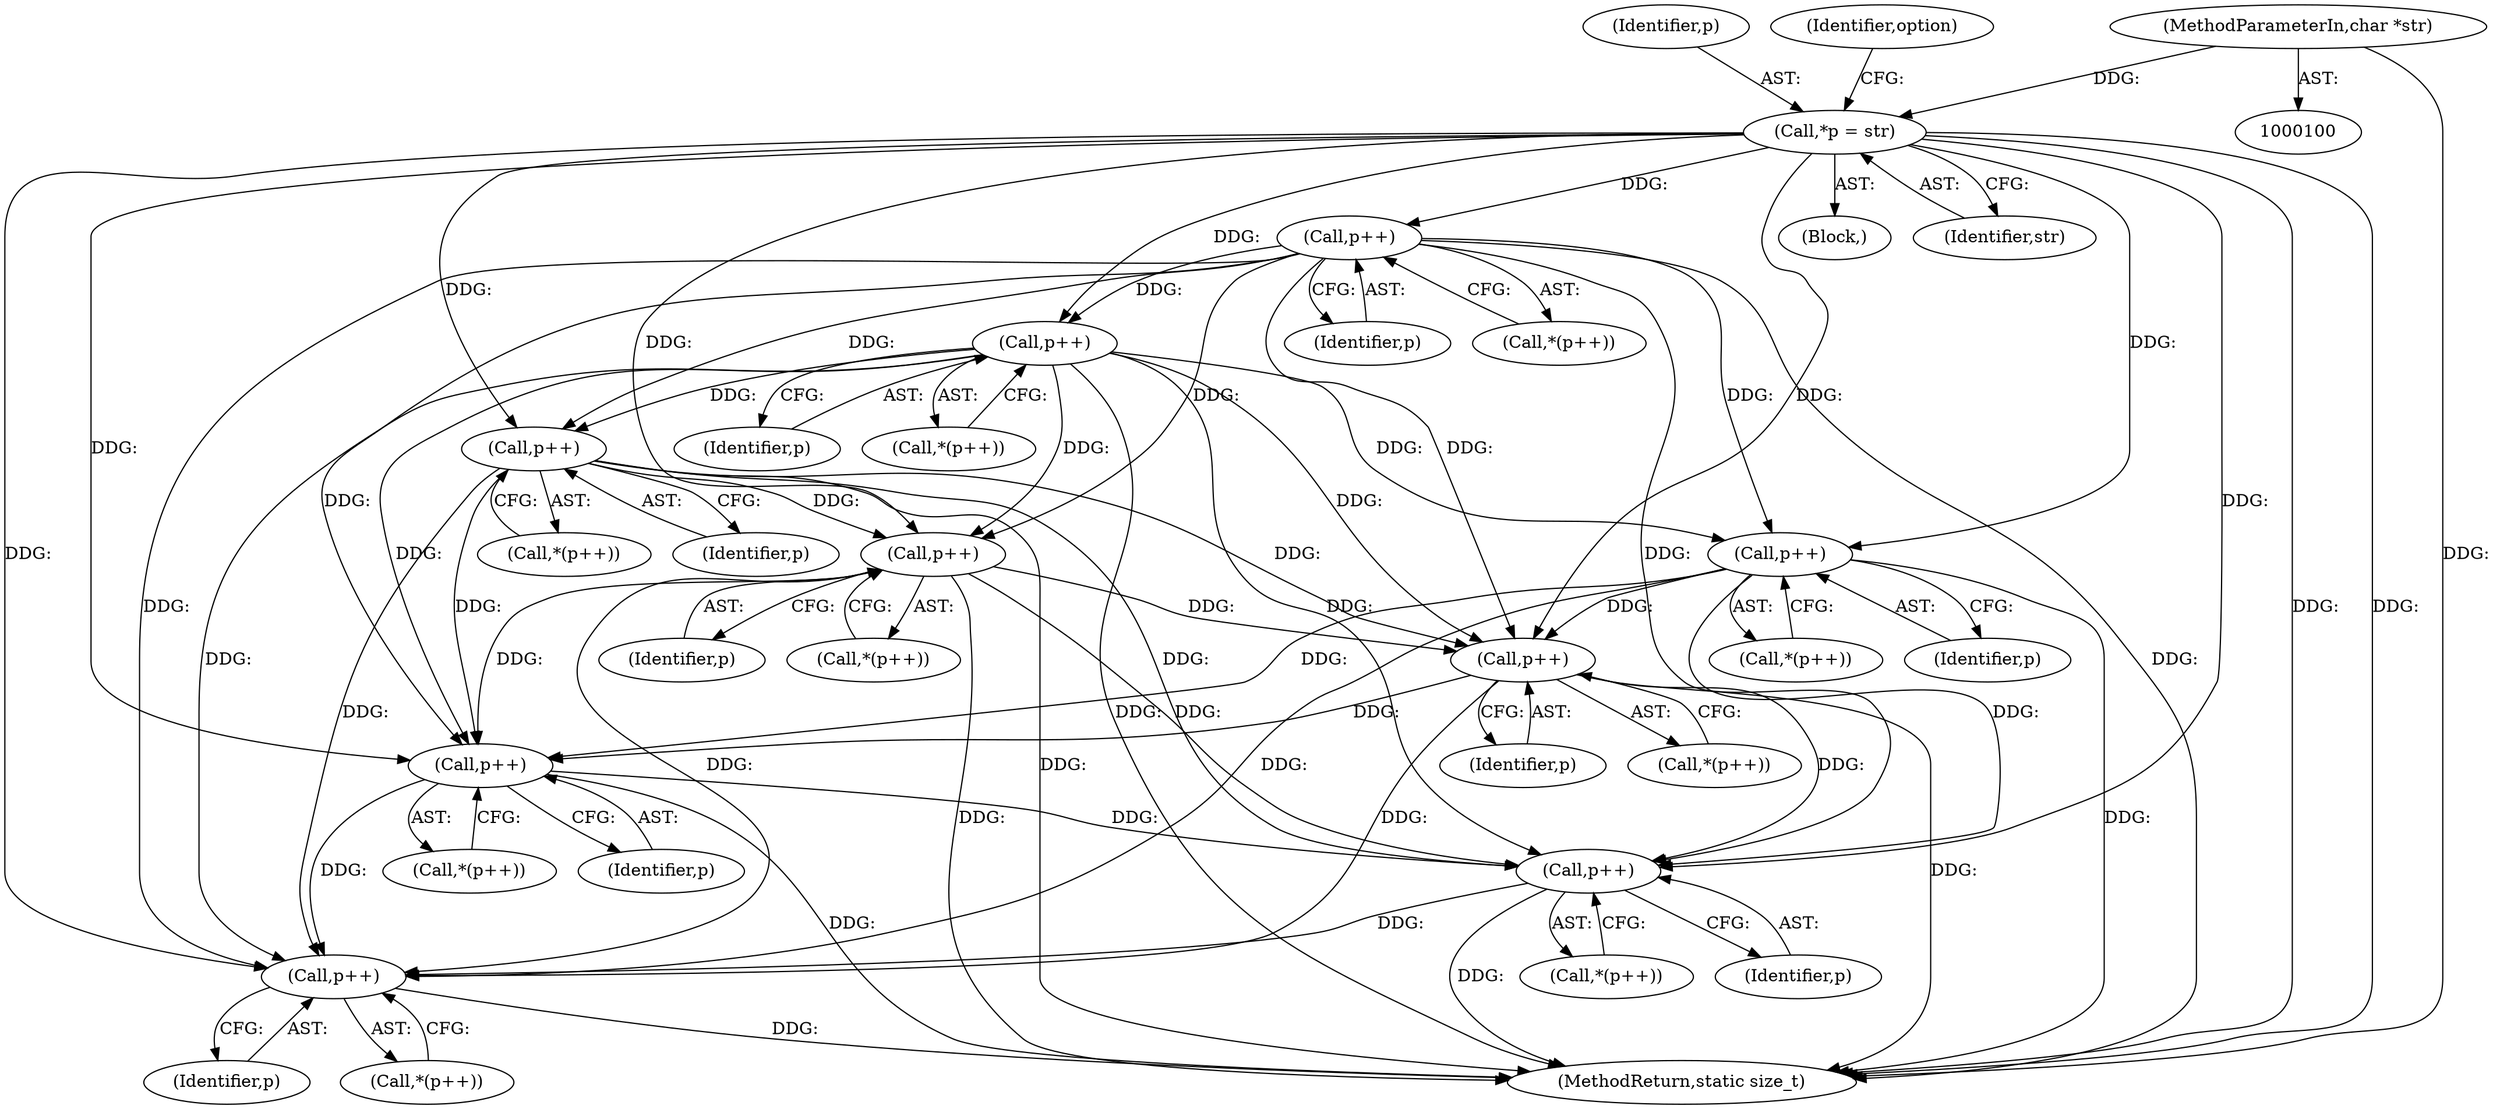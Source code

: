 digraph "0_php-src_5b597a2e5b28e2d5a52fc1be13f425f08f47cb62?w=1_2@pointer" {
"1000115" [label="(Call,*p = str)"];
"1000101" [label="(MethodParameterIn,char *str)"];
"1000135" [label="(Call,p++)"];
"1000156" [label="(Call,p++)"];
"1000181" [label="(Call,p++)"];
"1000246" [label="(Call,p++)"];
"1000267" [label="(Call,p++)"];
"1000360" [label="(Call,p++)"];
"1000374" [label="(Call,p++)"];
"1000204" [label="(Call,p++)"];
"1000225" [label="(Call,p++)"];
"1000105" [label="(Block,)"];
"1000374" [label="(Call,p++)"];
"1000157" [label="(Identifier,p)"];
"1000115" [label="(Call,*p = str)"];
"1000136" [label="(Identifier,p)"];
"1000267" [label="(Call,p++)"];
"1000266" [label="(Call,*(p++))"];
"1000116" [label="(Identifier,p)"];
"1000182" [label="(Identifier,p)"];
"1000134" [label="(Call,*(p++))"];
"1000224" [label="(Call,*(p++))"];
"1000156" [label="(Call,p++)"];
"1000180" [label="(Call,*(p++))"];
"1000204" [label="(Call,p++)"];
"1000375" [label="(Identifier,p)"];
"1000135" [label="(Call,p++)"];
"1000359" [label="(Call,*(p++))"];
"1000226" [label="(Identifier,p)"];
"1000117" [label="(Identifier,str)"];
"1000247" [label="(Identifier,p)"];
"1000360" [label="(Call,p++)"];
"1000361" [label="(Identifier,p)"];
"1000246" [label="(Call,p++)"];
"1000155" [label="(Call,*(p++))"];
"1000245" [label="(Call,*(p++))"];
"1000203" [label="(Call,*(p++))"];
"1000181" [label="(Call,p++)"];
"1000225" [label="(Call,p++)"];
"1000101" [label="(MethodParameterIn,char *str)"];
"1000388" [label="(MethodReturn,static size_t)"];
"1000122" [label="(Identifier,option)"];
"1000268" [label="(Identifier,p)"];
"1000373" [label="(Call,*(p++))"];
"1000205" [label="(Identifier,p)"];
"1000115" -> "1000105"  [label="AST: "];
"1000115" -> "1000117"  [label="CFG: "];
"1000116" -> "1000115"  [label="AST: "];
"1000117" -> "1000115"  [label="AST: "];
"1000122" -> "1000115"  [label="CFG: "];
"1000115" -> "1000388"  [label="DDG: "];
"1000115" -> "1000388"  [label="DDG: "];
"1000101" -> "1000115"  [label="DDG: "];
"1000115" -> "1000135"  [label="DDG: "];
"1000115" -> "1000156"  [label="DDG: "];
"1000115" -> "1000181"  [label="DDG: "];
"1000115" -> "1000204"  [label="DDG: "];
"1000115" -> "1000225"  [label="DDG: "];
"1000115" -> "1000246"  [label="DDG: "];
"1000115" -> "1000267"  [label="DDG: "];
"1000115" -> "1000360"  [label="DDG: "];
"1000115" -> "1000374"  [label="DDG: "];
"1000101" -> "1000100"  [label="AST: "];
"1000101" -> "1000388"  [label="DDG: "];
"1000135" -> "1000134"  [label="AST: "];
"1000135" -> "1000136"  [label="CFG: "];
"1000136" -> "1000135"  [label="AST: "];
"1000134" -> "1000135"  [label="CFG: "];
"1000135" -> "1000388"  [label="DDG: "];
"1000135" -> "1000156"  [label="DDG: "];
"1000135" -> "1000181"  [label="DDG: "];
"1000135" -> "1000204"  [label="DDG: "];
"1000135" -> "1000225"  [label="DDG: "];
"1000135" -> "1000246"  [label="DDG: "];
"1000135" -> "1000267"  [label="DDG: "];
"1000135" -> "1000360"  [label="DDG: "];
"1000135" -> "1000374"  [label="DDG: "];
"1000156" -> "1000155"  [label="AST: "];
"1000156" -> "1000157"  [label="CFG: "];
"1000157" -> "1000156"  [label="AST: "];
"1000155" -> "1000156"  [label="CFG: "];
"1000156" -> "1000388"  [label="DDG: "];
"1000156" -> "1000181"  [label="DDG: "];
"1000156" -> "1000204"  [label="DDG: "];
"1000156" -> "1000225"  [label="DDG: "];
"1000156" -> "1000246"  [label="DDG: "];
"1000156" -> "1000267"  [label="DDG: "];
"1000156" -> "1000360"  [label="DDG: "];
"1000156" -> "1000374"  [label="DDG: "];
"1000181" -> "1000180"  [label="AST: "];
"1000181" -> "1000182"  [label="CFG: "];
"1000182" -> "1000181"  [label="AST: "];
"1000180" -> "1000181"  [label="CFG: "];
"1000181" -> "1000388"  [label="DDG: "];
"1000181" -> "1000246"  [label="DDG: "];
"1000181" -> "1000267"  [label="DDG: "];
"1000181" -> "1000360"  [label="DDG: "];
"1000181" -> "1000374"  [label="DDG: "];
"1000246" -> "1000245"  [label="AST: "];
"1000246" -> "1000247"  [label="CFG: "];
"1000247" -> "1000246"  [label="AST: "];
"1000245" -> "1000246"  [label="CFG: "];
"1000246" -> "1000388"  [label="DDG: "];
"1000225" -> "1000246"  [label="DDG: "];
"1000204" -> "1000246"  [label="DDG: "];
"1000246" -> "1000267"  [label="DDG: "];
"1000246" -> "1000360"  [label="DDG: "];
"1000246" -> "1000374"  [label="DDG: "];
"1000267" -> "1000266"  [label="AST: "];
"1000267" -> "1000268"  [label="CFG: "];
"1000268" -> "1000267"  [label="AST: "];
"1000266" -> "1000267"  [label="CFG: "];
"1000267" -> "1000388"  [label="DDG: "];
"1000225" -> "1000267"  [label="DDG: "];
"1000204" -> "1000267"  [label="DDG: "];
"1000267" -> "1000360"  [label="DDG: "];
"1000267" -> "1000374"  [label="DDG: "];
"1000360" -> "1000359"  [label="AST: "];
"1000360" -> "1000361"  [label="CFG: "];
"1000361" -> "1000360"  [label="AST: "];
"1000359" -> "1000360"  [label="CFG: "];
"1000360" -> "1000388"  [label="DDG: "];
"1000225" -> "1000360"  [label="DDG: "];
"1000204" -> "1000360"  [label="DDG: "];
"1000360" -> "1000374"  [label="DDG: "];
"1000374" -> "1000373"  [label="AST: "];
"1000374" -> "1000375"  [label="CFG: "];
"1000375" -> "1000374"  [label="AST: "];
"1000373" -> "1000374"  [label="CFG: "];
"1000374" -> "1000388"  [label="DDG: "];
"1000225" -> "1000374"  [label="DDG: "];
"1000204" -> "1000374"  [label="DDG: "];
"1000204" -> "1000203"  [label="AST: "];
"1000204" -> "1000205"  [label="CFG: "];
"1000205" -> "1000204"  [label="AST: "];
"1000203" -> "1000204"  [label="CFG: "];
"1000204" -> "1000388"  [label="DDG: "];
"1000204" -> "1000225"  [label="DDG: "];
"1000225" -> "1000224"  [label="AST: "];
"1000225" -> "1000226"  [label="CFG: "];
"1000226" -> "1000225"  [label="AST: "];
"1000224" -> "1000225"  [label="CFG: "];
"1000225" -> "1000388"  [label="DDG: "];
}
